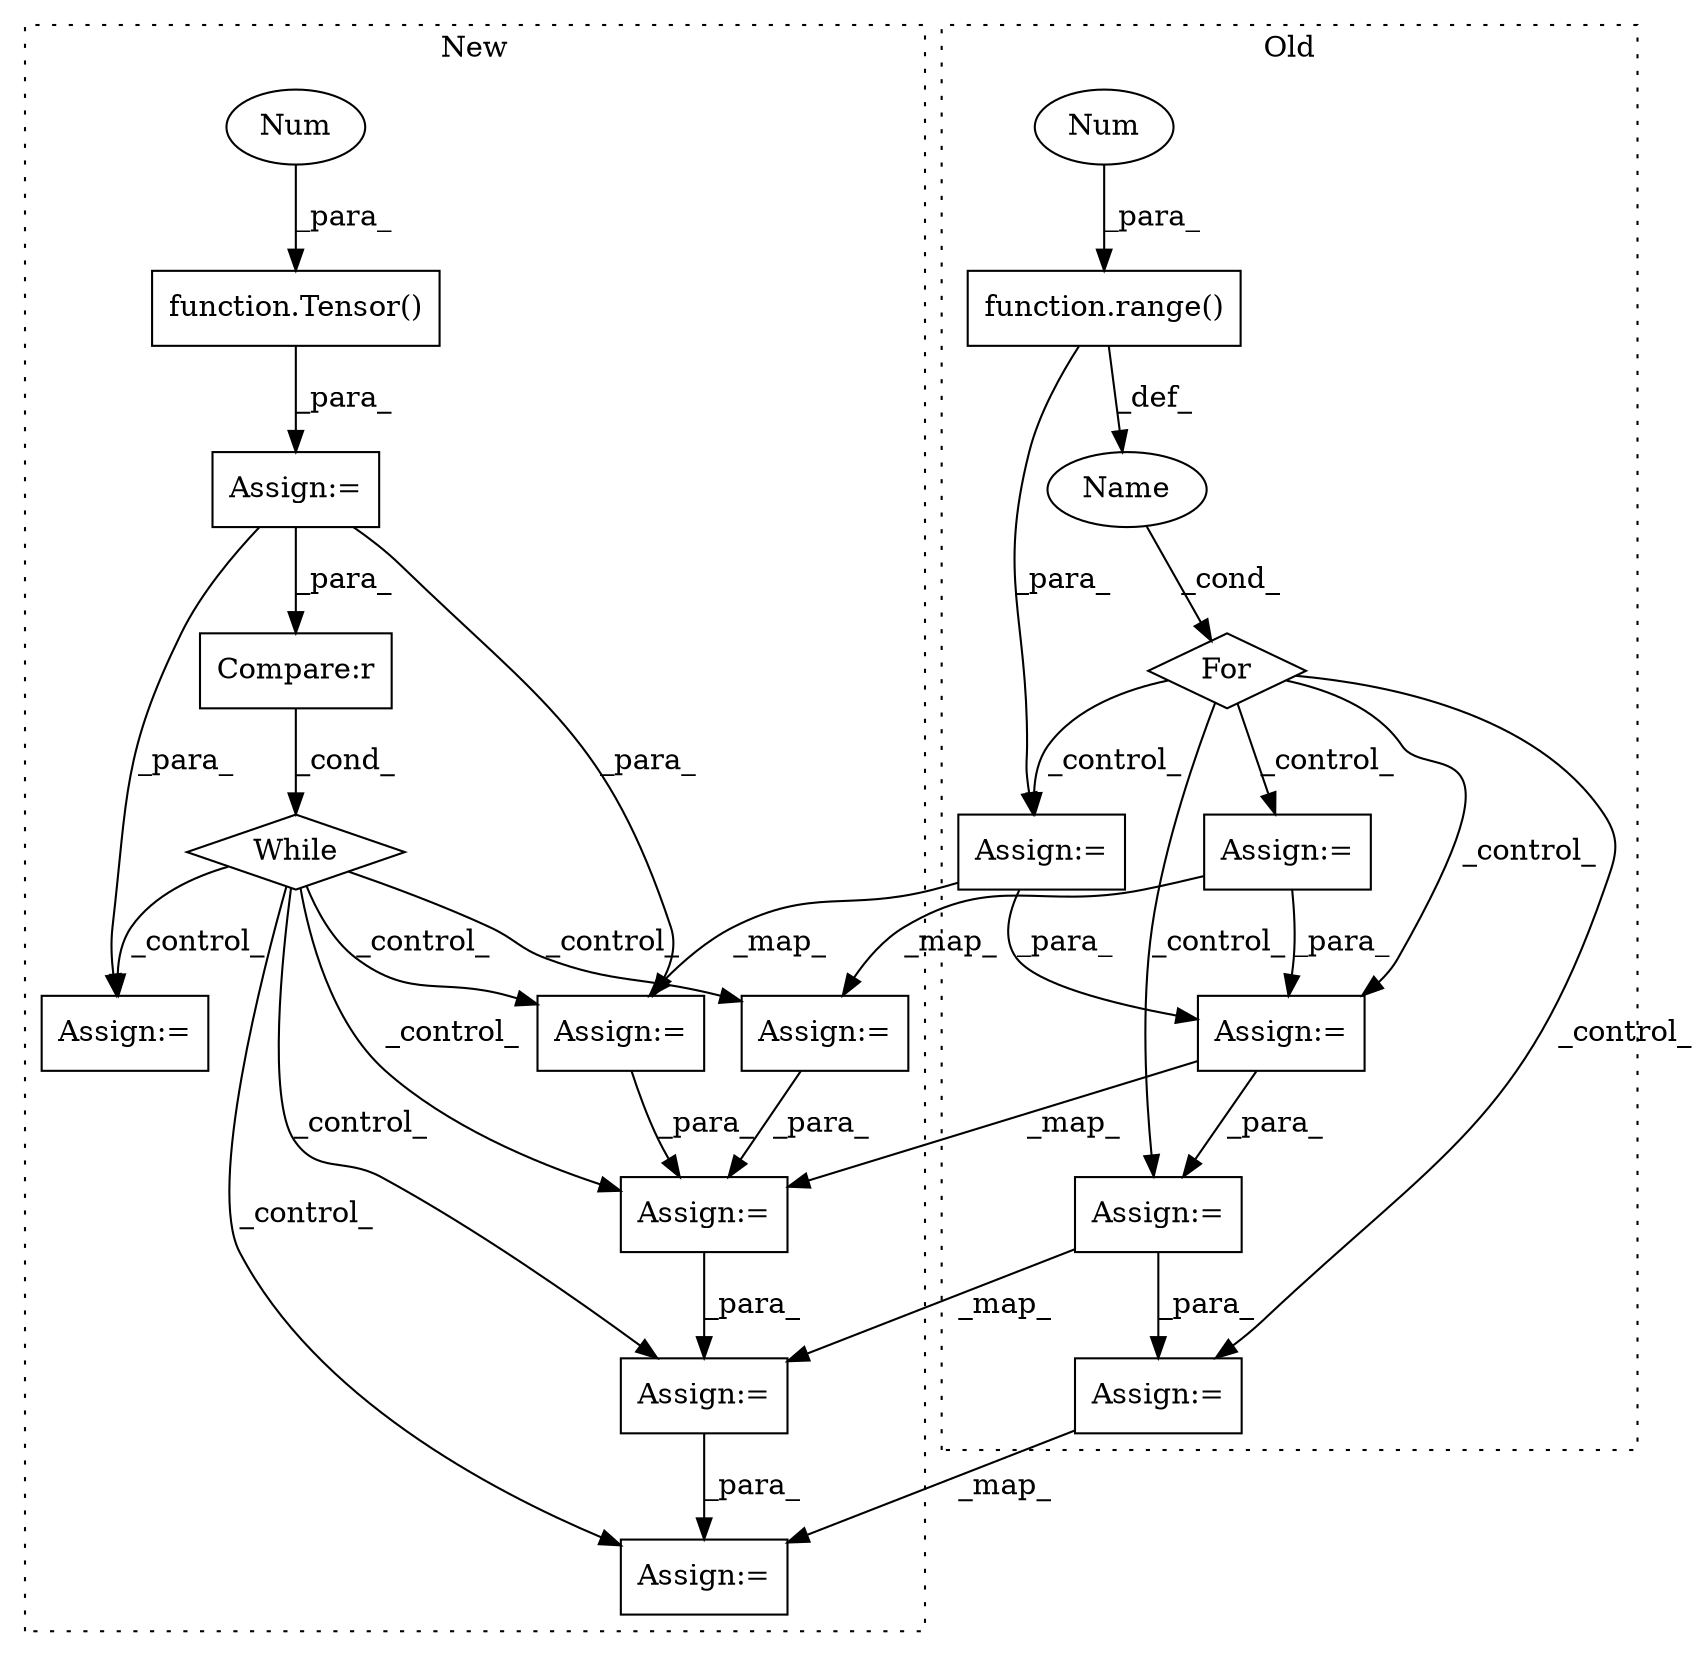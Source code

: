 digraph G {
subgraph cluster0 {
1 [label="function.range()" a="75" s="7721,7740" l="6,1" shape="box"];
3 [label="For" a="107" s="7712,7741" l="4,119" shape="diamond"];
5 [label="Assign:=" a="68" s="7875" l="3" shape="box"];
7 [label="Name" a="87" s="7716" l="1" shape="ellipse"];
12 [label="Num" a="76" s="7727" l="1" shape="ellipse"];
14 [label="Assign:=" a="68" s="8452" l="3" shape="box"];
16 [label="Assign:=" a="68" s="8821" l="3" shape="box"];
17 [label="Assign:=" a="68" s="9012" l="3" shape="box"];
19 [label="Assign:=" a="68" s="8048" l="3" shape="box"];
label = "Old";
style="dotted";
}
subgraph cluster1 {
2 [label="While" a="52" s="7854,7874" l="6,160" shape="diamond"];
4 [label="Assign:=" a="68" s="9255" l="4" shape="box"];
6 [label="Assign:=" a="68" s="8049" l="3" shape="box"];
8 [label="Compare:r" a="40" s="7860" l="14" shape="box"];
9 [label="Assign:=" a="68" s="7816" l="3" shape="box"];
10 [label="function.Tensor()" a="75" s="7819,7844" l="7,1" shape="box"];
11 [label="Num" a="76" s="7826" l="1" shape="ellipse"];
13 [label="Assign:=" a="68" s="8626" l="3" shape="box"];
15 [label="Assign:=" a="68" s="8995" l="3" shape="box"];
18 [label="Assign:=" a="68" s="9186" l="3" shape="box"];
20 [label="Assign:=" a="68" s="8222" l="3" shape="box"];
label = "New";
style="dotted";
}
1 -> 19 [label="_para_"];
1 -> 7 [label="_def_"];
2 -> 18 [label="_control_"];
2 -> 6 [label="_control_"];
2 -> 20 [label="_control_"];
2 -> 4 [label="_control_"];
2 -> 13 [label="_control_"];
2 -> 15 [label="_control_"];
3 -> 5 [label="_control_"];
3 -> 14 [label="_control_"];
3 -> 19 [label="_control_"];
3 -> 17 [label="_control_"];
3 -> 16 [label="_control_"];
5 -> 14 [label="_para_"];
5 -> 6 [label="_map_"];
6 -> 13 [label="_para_"];
7 -> 3 [label="_cond_"];
8 -> 2 [label="_cond_"];
9 -> 8 [label="_para_"];
9 -> 4 [label="_para_"];
9 -> 20 [label="_para_"];
10 -> 9 [label="_para_"];
11 -> 10 [label="_para_"];
12 -> 1 [label="_para_"];
13 -> 15 [label="_para_"];
14 -> 13 [label="_map_"];
14 -> 16 [label="_para_"];
15 -> 18 [label="_para_"];
16 -> 17 [label="_para_"];
16 -> 15 [label="_map_"];
17 -> 18 [label="_map_"];
19 -> 14 [label="_para_"];
19 -> 20 [label="_map_"];
20 -> 13 [label="_para_"];
}